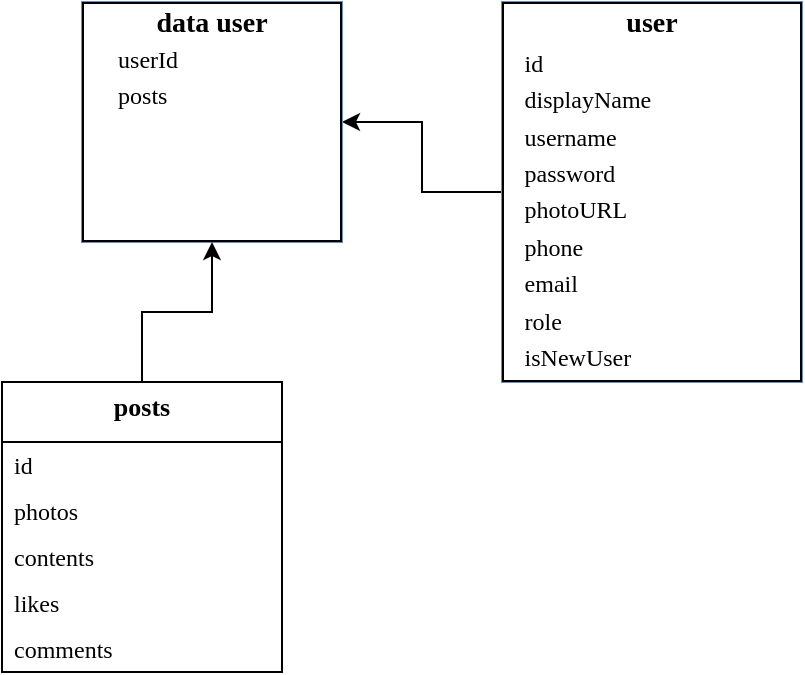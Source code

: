 <mxfile version="22.1.4" type="github">
  <diagram name="Page-1" id="efa7a0a1-bf9b-a30e-e6df-94a7791c09e9">
    <mxGraphModel dx="1815" dy="523" grid="1" gridSize="10" guides="1" tooltips="1" connect="1" arrows="1" fold="1" page="1" pageScale="1" pageWidth="826" pageHeight="1169" background="none" math="0" shadow="0">
      <root>
        <mxCell id="0" />
        <mxCell id="1" parent="0" />
        <mxCell id="nXoYVnP4sWO2JrviHPQS-160" value="" style="edgeStyle=orthogonalEdgeStyle;rounded=0;orthogonalLoop=1;jettySize=auto;html=1;fontFamily=Comic Sans MS;fontSize=12;fontColor=default;" edge="1" parent="1" source="nXoYVnP4sWO2JrviHPQS-157" target="nXoYVnP4sWO2JrviHPQS-159">
          <mxGeometry relative="1" as="geometry" />
        </mxCell>
        <mxCell id="nXoYVnP4sWO2JrviHPQS-157" value="&lt;div style=&quot;text-align: center; box-sizing: border-box; width: 100%; background-image: initial; background-position: initial; background-size: initial; background-repeat: initial; background-attachment: initial; background-origin: initial; background-clip: initial; padding: 2px;&quot;&gt;&lt;b&gt;&lt;font style=&quot;font-size: 14px;&quot;&gt;user&lt;/font&gt;&lt;/b&gt;&lt;/div&gt;&lt;table style=&quot;width:100%;font-size:1em;&quot; cellpadding=&quot;2&quot; cellspacing=&quot;0&quot;&gt;&lt;tbody&gt;&lt;tr&gt;&lt;td&gt;&lt;br&gt;&lt;/td&gt;&lt;td&gt;id&lt;/td&gt;&lt;/tr&gt;&lt;tr&gt;&lt;td&gt;&lt;br&gt;&lt;/td&gt;&lt;td&gt;displayName&lt;/td&gt;&lt;/tr&gt;&lt;tr&gt;&lt;td&gt;&lt;br&gt;&lt;/td&gt;&lt;td&gt;username&lt;/td&gt;&lt;/tr&gt;&lt;tr&gt;&lt;td&gt;&lt;br&gt;&lt;/td&gt;&lt;td&gt;password&lt;br&gt;&lt;/td&gt;&lt;/tr&gt;&lt;tr&gt;&lt;td&gt;&lt;/td&gt;&lt;td&gt;photoURL&lt;/td&gt;&lt;/tr&gt;&lt;tr&gt;&lt;td&gt;&lt;br&gt;&lt;/td&gt;&lt;td&gt;phone&lt;/td&gt;&lt;/tr&gt;&lt;tr&gt;&lt;td&gt;&lt;br&gt;&lt;/td&gt;&lt;td&gt;email&lt;/td&gt;&lt;/tr&gt;&lt;tr&gt;&lt;td&gt;&lt;br&gt;&lt;/td&gt;&lt;td&gt;role&lt;/td&gt;&lt;/tr&gt;&lt;tr&gt;&lt;td&gt;&lt;br&gt;&lt;/td&gt;&lt;td&gt;isNewUser&lt;/td&gt;&lt;/tr&gt;&lt;/tbody&gt;&lt;/table&gt;" style="verticalAlign=top;align=left;overflow=fill;html=1;whiteSpace=wrap;rounded=0;shadow=0;glass=0;strokeColor=#6c8ebf;spacing=9;fontFamily=Comic Sans MS;fontSize=12;fontColor=default;fillColor=#dae8fc;gradientColor=none;textDirection=ltr;labelBackgroundColor=default;labelBorderColor=default;" vertex="1" parent="1">
          <mxGeometry x="60" y="300" width="150" height="190" as="geometry" />
        </mxCell>
        <mxCell id="nXoYVnP4sWO2JrviHPQS-159" value="&lt;div style=&quot;text-align: center; box-sizing: border-box; width: 100%; background-image: initial; background-position: initial; background-size: initial; background-repeat: initial; background-attachment: initial; background-origin: initial; background-clip: initial; padding: 2px;&quot;&gt;&lt;span style=&quot;font-size: 14px;&quot;&gt;&lt;b&gt;data user&lt;/b&gt;&lt;/span&gt;&lt;br&gt;&lt;table style=&quot;font-size: 1em; text-align: left; width: 100%;&quot; cellpadding=&quot;2&quot; cellspacing=&quot;0&quot;&gt;&lt;tbody&gt;&lt;tr&gt;&lt;td&gt;&lt;br&gt;&lt;/td&gt;&lt;td&gt;userId&lt;/td&gt;&lt;/tr&gt;&lt;tr&gt;&lt;td&gt;&lt;br&gt;&lt;/td&gt;&lt;td&gt;posts&amp;nbsp;&lt;/td&gt;&lt;/tr&gt;&lt;/tbody&gt;&lt;/table&gt;&lt;/div&gt;" style="verticalAlign=top;align=left;overflow=fill;html=1;whiteSpace=wrap;rounded=0;shadow=0;glass=0;strokeColor=#6c8ebf;spacing=9;fontFamily=Comic Sans MS;fontSize=12;fontColor=default;fillColor=#dae8fc;gradientColor=none;textDirection=ltr;labelBackgroundColor=default;labelBorderColor=default;" vertex="1" parent="1">
          <mxGeometry x="-150" y="300" width="130" height="120" as="geometry" />
        </mxCell>
        <mxCell id="nXoYVnP4sWO2JrviHPQS-185" value="" style="edgeStyle=orthogonalEdgeStyle;rounded=0;orthogonalLoop=1;jettySize=auto;html=1;fontFamily=Comic Sans MS;fontSize=13;fontColor=default;startSize=30;" edge="1" parent="1" source="nXoYVnP4sWO2JrviHPQS-171" target="nXoYVnP4sWO2JrviHPQS-159">
          <mxGeometry relative="1" as="geometry" />
        </mxCell>
        <mxCell id="nXoYVnP4sWO2JrviHPQS-171" value="posts" style="swimlane;fontStyle=1;childLayout=stackLayout;horizontal=1;startSize=30;horizontalStack=0;resizeParent=1;resizeParentMax=0;resizeLast=0;collapsible=1;marginBottom=0;whiteSpace=wrap;html=1;rounded=0;shadow=0;glass=0;labelBackgroundColor=none;labelBorderColor=none;strokeColor=default;align=center;verticalAlign=middle;spacing=9;fontFamily=Comic Sans MS;fontSize=13;fontColor=default;fillColor=default;gradientColor=none;spacingTop=-7;swimlaneFillColor=default;" vertex="1" parent="1">
          <mxGeometry x="-190" y="490" width="140" height="145" as="geometry">
            <mxRectangle x="-190" y="490" width="90" height="40" as="alternateBounds" />
          </mxGeometry>
        </mxCell>
        <mxCell id="nXoYVnP4sWO2JrviHPQS-177" value="id" style="text;strokeColor=none;fillColor=none;align=left;verticalAlign=middle;spacingLeft=4;spacingRight=4;overflow=hidden;points=[[0,0.5],[1,0.5]];portConstraint=eastwest;rotatable=0;whiteSpace=wrap;html=1;fontSize=12;fontFamily=Comic Sans MS;fontColor=default;" vertex="1" parent="nXoYVnP4sWO2JrviHPQS-171">
          <mxGeometry y="30" width="140" height="23" as="geometry" />
        </mxCell>
        <mxCell id="nXoYVnP4sWO2JrviHPQS-176" value="photos" style="text;strokeColor=none;fillColor=none;align=left;verticalAlign=middle;spacingLeft=4;spacingRight=4;overflow=hidden;points=[[0,0.5],[1,0.5]];portConstraint=eastwest;rotatable=0;whiteSpace=wrap;html=1;fontSize=12;fontFamily=Comic Sans MS;fontColor=default;" vertex="1" parent="nXoYVnP4sWO2JrviHPQS-171">
          <mxGeometry y="53" width="140" height="23" as="geometry" />
        </mxCell>
        <mxCell id="nXoYVnP4sWO2JrviHPQS-172" value="contents" style="text;strokeColor=none;fillColor=none;align=left;verticalAlign=middle;spacingLeft=4;spacingRight=4;overflow=hidden;points=[[0,0.5],[1,0.5]];portConstraint=eastwest;rotatable=0;whiteSpace=wrap;html=1;fontSize=12;fontFamily=Comic Sans MS;fontColor=default;" vertex="1" parent="nXoYVnP4sWO2JrviHPQS-171">
          <mxGeometry y="76" width="140" height="23" as="geometry" />
        </mxCell>
        <mxCell id="nXoYVnP4sWO2JrviHPQS-173" value="likes" style="text;strokeColor=none;fillColor=none;align=left;verticalAlign=middle;spacingLeft=4;spacingRight=4;overflow=hidden;points=[[0,0.5],[1,0.5]];portConstraint=eastwest;rotatable=0;whiteSpace=wrap;html=1;fontSize=12;fontFamily=Comic Sans MS;fontColor=default;" vertex="1" parent="nXoYVnP4sWO2JrviHPQS-171">
          <mxGeometry y="99" width="140" height="23" as="geometry" />
        </mxCell>
        <mxCell id="nXoYVnP4sWO2JrviHPQS-174" value="comments" style="text;strokeColor=none;fillColor=none;align=left;verticalAlign=middle;spacingLeft=4;spacingRight=4;overflow=hidden;points=[[0,0.5],[1,0.5]];portConstraint=eastwest;rotatable=0;whiteSpace=wrap;html=1;fontSize=12;fontFamily=Comic Sans MS;fontColor=default;" vertex="1" parent="nXoYVnP4sWO2JrviHPQS-171">
          <mxGeometry y="122" width="140" height="23" as="geometry" />
        </mxCell>
      </root>
    </mxGraphModel>
  </diagram>
</mxfile>

